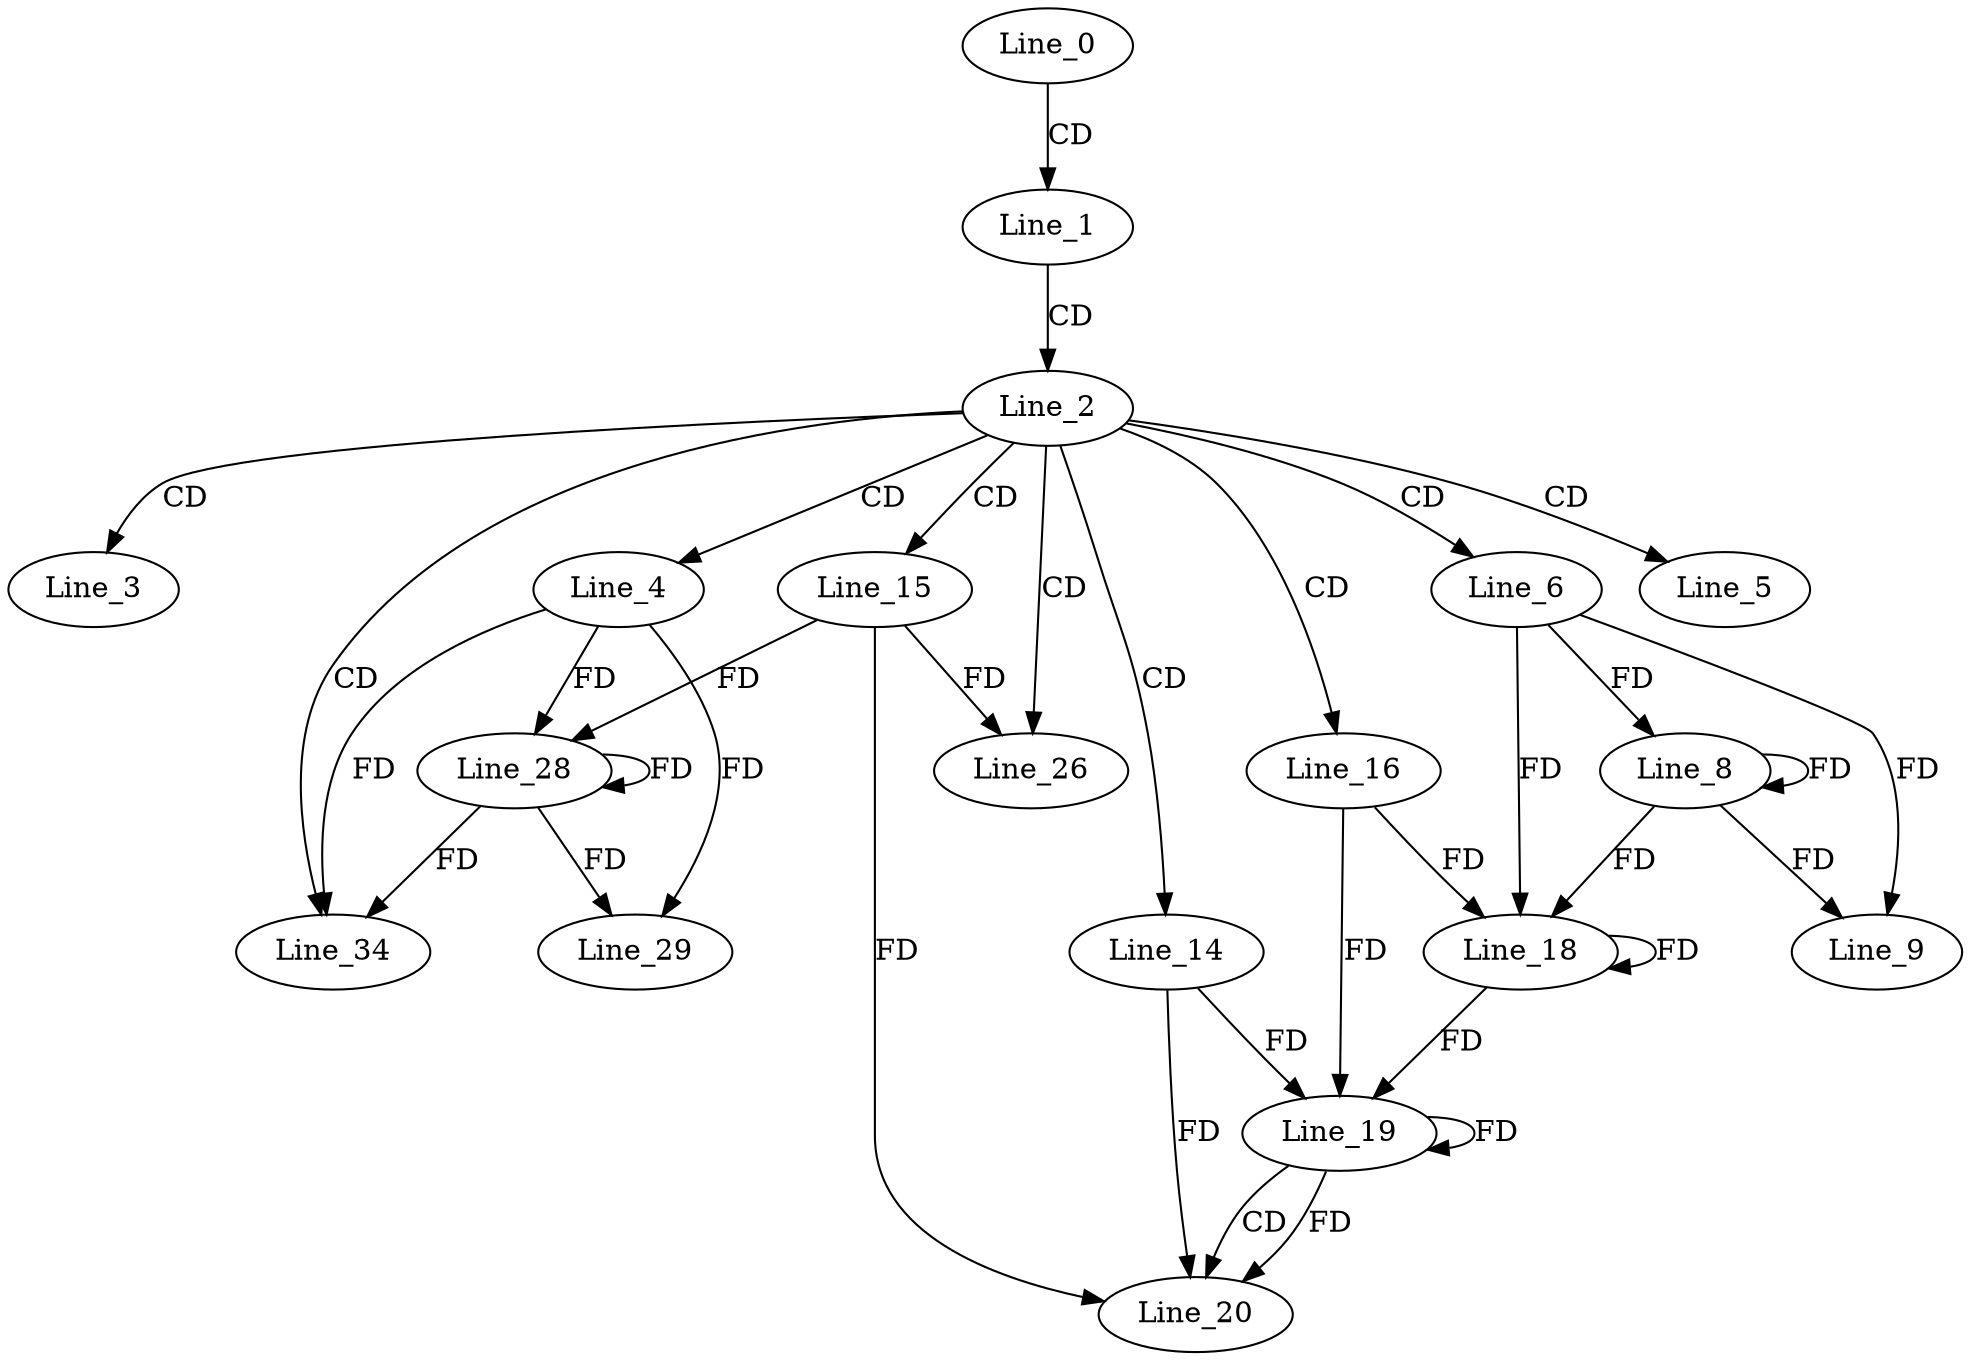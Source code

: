 digraph G {
  Line_0;
  Line_1;
  Line_2;
  Line_3;
  Line_4;
  Line_5;
  Line_6;
  Line_8;
  Line_8;
  Line_9;
  Line_14;
  Line_15;
  Line_16;
  Line_18;
  Line_18;
  Line_19;
  Line_19;
  Line_19;
  Line_20;
  Line_26;
  Line_26;
  Line_28;
  Line_28;
  Line_29;
  Line_34;
  Line_0 -> Line_1 [ label="CD" ];
  Line_1 -> Line_2 [ label="CD" ];
  Line_2 -> Line_3 [ label="CD" ];
  Line_2 -> Line_4 [ label="CD" ];
  Line_2 -> Line_5 [ label="CD" ];
  Line_2 -> Line_6 [ label="CD" ];
  Line_6 -> Line_8 [ label="FD" ];
  Line_8 -> Line_8 [ label="FD" ];
  Line_6 -> Line_9 [ label="FD" ];
  Line_8 -> Line_9 [ label="FD" ];
  Line_2 -> Line_14 [ label="CD" ];
  Line_2 -> Line_15 [ label="CD" ];
  Line_2 -> Line_16 [ label="CD" ];
  Line_16 -> Line_18 [ label="FD" ];
  Line_18 -> Line_18 [ label="FD" ];
  Line_6 -> Line_18 [ label="FD" ];
  Line_8 -> Line_18 [ label="FD" ];
  Line_19 -> Line_19 [ label="FD" ];
  Line_14 -> Line_19 [ label="FD" ];
  Line_16 -> Line_19 [ label="FD" ];
  Line_18 -> Line_19 [ label="FD" ];
  Line_19 -> Line_20 [ label="CD" ];
  Line_15 -> Line_20 [ label="FD" ];
  Line_19 -> Line_20 [ label="FD" ];
  Line_14 -> Line_20 [ label="FD" ];
  Line_2 -> Line_26 [ label="CD" ];
  Line_15 -> Line_26 [ label="FD" ];
  Line_4 -> Line_28 [ label="FD" ];
  Line_28 -> Line_28 [ label="FD" ];
  Line_15 -> Line_28 [ label="FD" ];
  Line_4 -> Line_29 [ label="FD" ];
  Line_28 -> Line_29 [ label="FD" ];
  Line_2 -> Line_34 [ label="CD" ];
  Line_4 -> Line_34 [ label="FD" ];
  Line_28 -> Line_34 [ label="FD" ];
}
